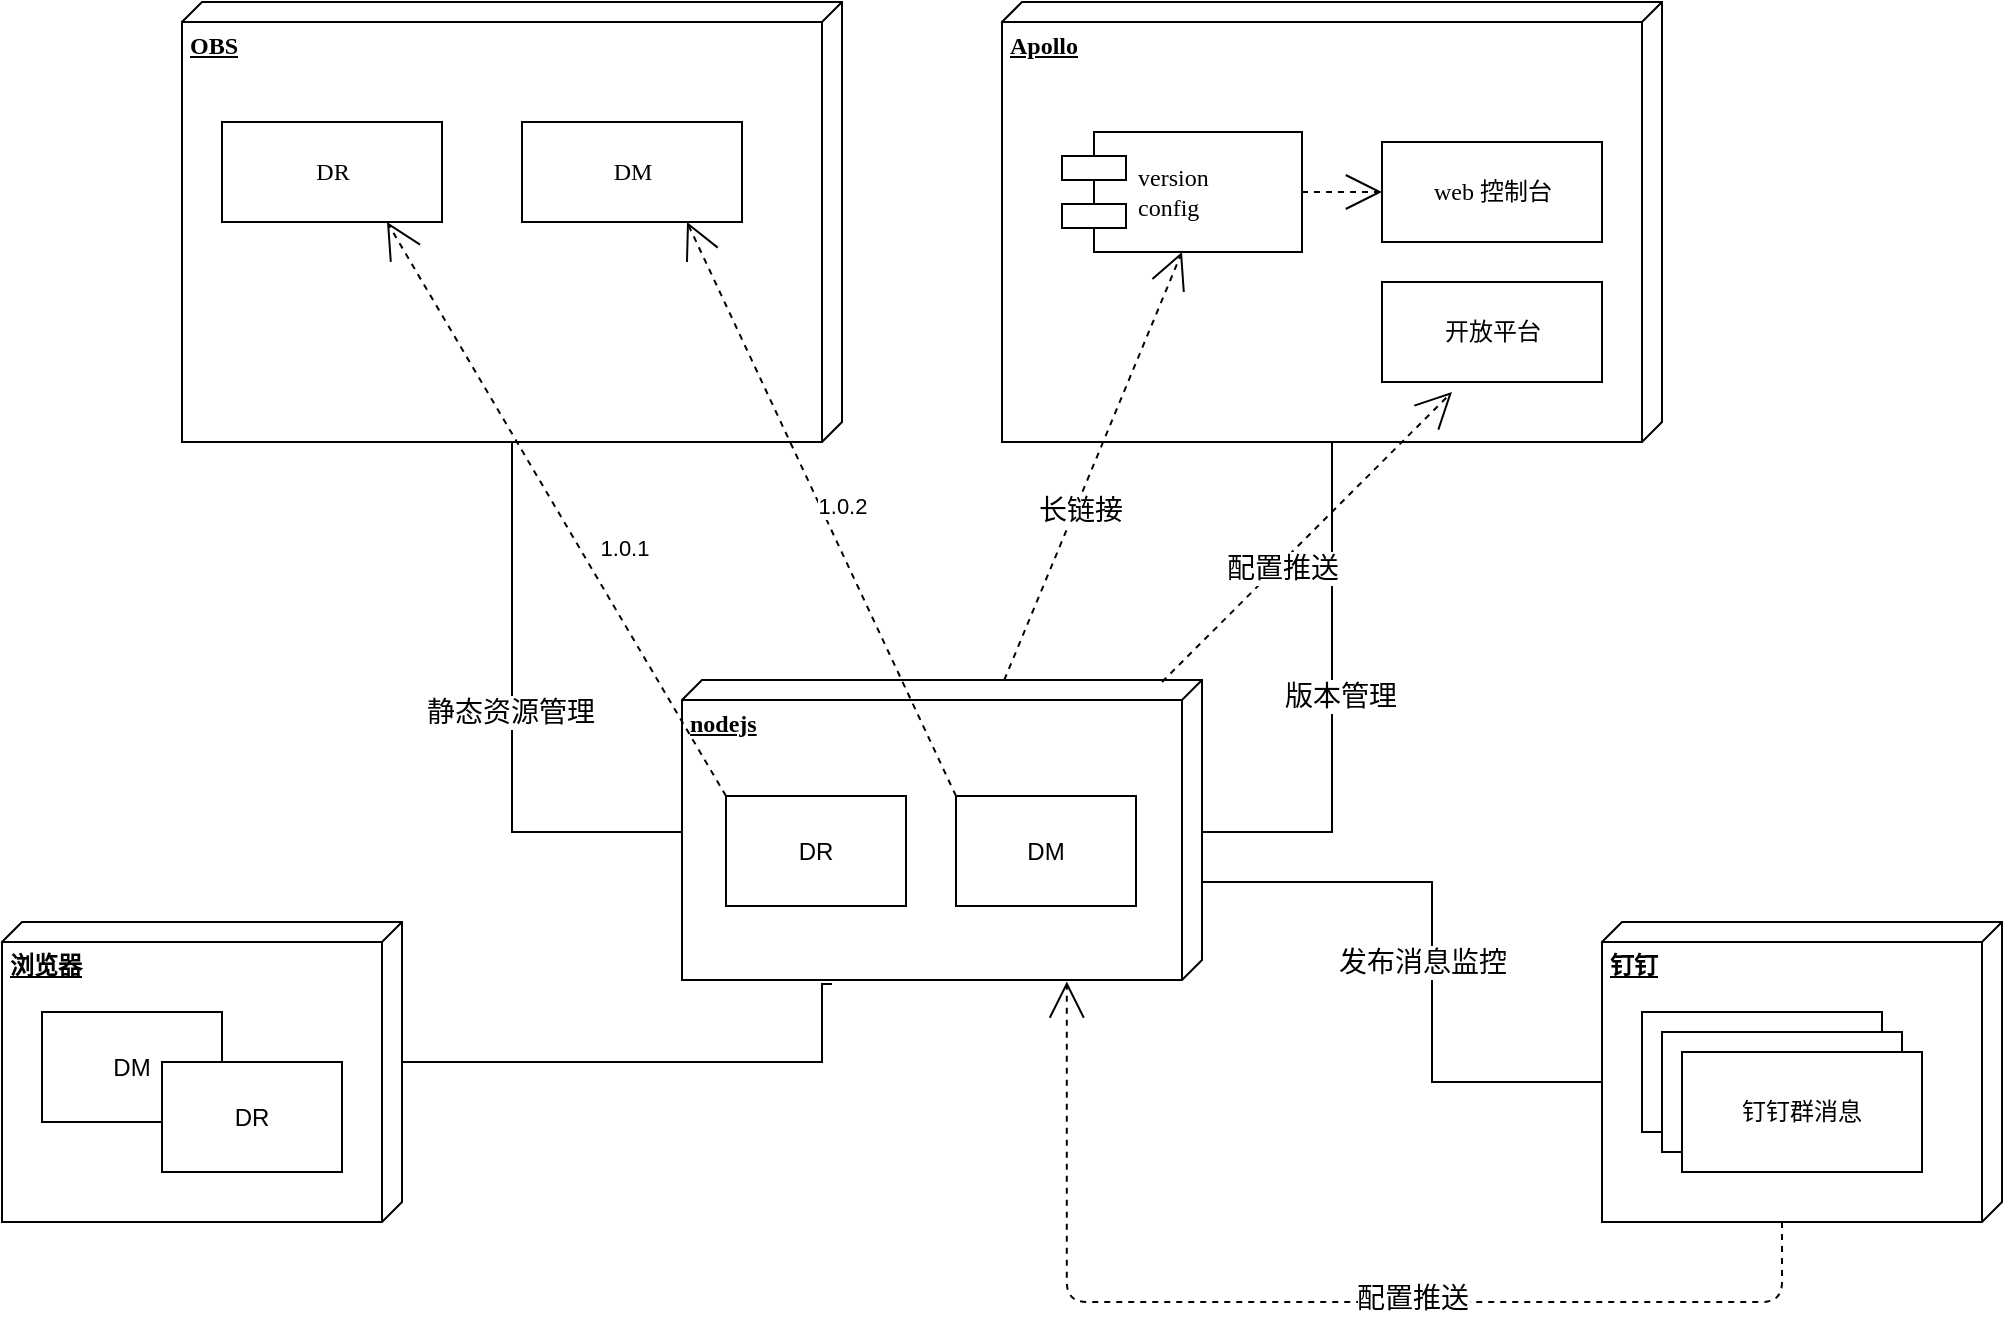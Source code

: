 <mxfile version="13.8.1" type="github">
  <diagram name="Page-1" id="5f0bae14-7c28-e335-631c-24af17079c00">
    <mxGraphModel dx="1422" dy="723" grid="1" gridSize="10" guides="1" tooltips="1" connect="1" arrows="1" fold="1" page="1" pageScale="1" pageWidth="1100" pageHeight="850" background="#ffffff" math="0" shadow="0">
      <root>
        <mxCell id="0" />
        <mxCell id="1" parent="0" />
        <mxCell id="39150e848f15840c-1" value="&lt;b&gt;OBS&lt;/b&gt;" style="verticalAlign=top;align=left;spacingTop=8;spacingLeft=2;spacingRight=12;shape=cube;size=10;direction=south;fontStyle=4;html=1;rounded=0;shadow=0;comic=0;labelBackgroundColor=none;strokeWidth=1;fontFamily=Verdana;fontSize=12" parent="1" vertex="1">
          <mxGeometry x="120" y="70" width="330" height="220" as="geometry" />
        </mxCell>
        <mxCell id="39150e848f15840c-2" value="&lt;b&gt;Apollo&lt;/b&gt;" style="verticalAlign=top;align=left;spacingTop=8;spacingLeft=2;spacingRight=12;shape=cube;size=10;direction=south;fontStyle=4;html=1;rounded=0;shadow=0;comic=0;labelBackgroundColor=none;strokeWidth=1;fontFamily=Verdana;fontSize=12" parent="1" vertex="1">
          <mxGeometry x="530" y="70" width="330" height="220" as="geometry" />
        </mxCell>
        <mxCell id="39150e848f15840c-3" value="&lt;b&gt;nodejs&lt;/b&gt;" style="verticalAlign=top;align=left;spacingTop=8;spacingLeft=2;spacingRight=12;shape=cube;size=10;direction=south;fontStyle=4;html=1;rounded=0;shadow=0;comic=0;labelBackgroundColor=none;strokeWidth=1;fontFamily=Verdana;fontSize=12" parent="1" vertex="1">
          <mxGeometry x="370" y="409" width="260" height="150" as="geometry" />
        </mxCell>
        <mxCell id="39150e848f15840c-4" value="DR" style="html=1;rounded=0;shadow=0;comic=0;labelBackgroundColor=none;strokeWidth=1;fontFamily=Verdana;fontSize=12;align=center;" parent="1" vertex="1">
          <mxGeometry x="140" y="130" width="110" height="50" as="geometry" />
        </mxCell>
        <mxCell id="39150e848f15840c-7" value="version&lt;br&gt;config" style="shape=component;align=left;spacingLeft=36;rounded=0;shadow=0;comic=0;labelBackgroundColor=none;strokeWidth=1;fontFamily=Verdana;fontSize=12;html=1;" parent="1" vertex="1">
          <mxGeometry x="560" y="135" width="120" height="60" as="geometry" />
        </mxCell>
        <mxCell id="39150e848f15840c-8" value="web 控制台" style="html=1;rounded=0;shadow=0;comic=0;labelBackgroundColor=none;strokeWidth=1;fontFamily=Verdana;fontSize=12;align=center;" parent="1" vertex="1">
          <mxGeometry x="720" y="140" width="110" height="50" as="geometry" />
        </mxCell>
        <mxCell id="39150e848f15840c-11" style="edgeStyle=none;rounded=0;html=1;dashed=1;labelBackgroundColor=none;startArrow=none;startFill=0;startSize=8;endArrow=open;endFill=0;endSize=16;fontFamily=Verdana;fontSize=12;exitX=0;exitY=0;exitDx=0;exitDy=0;entryX=0.75;entryY=1;entryDx=0;entryDy=0;" parent="1" source="w3W8GvmS1LKXHycZ7dJO-2" target="39150e848f15840c-4" edge="1">
          <mxGeometry relative="1" as="geometry">
            <mxPoint x="484.4" y="460" as="sourcePoint" />
            <mxPoint x="373.751" y="249.27" as="targetPoint" />
          </mxGeometry>
        </mxCell>
        <mxCell id="w3W8GvmS1LKXHycZ7dJO-6" value="1.0.1" style="edgeLabel;html=1;align=center;verticalAlign=middle;resizable=0;points=[];" vertex="1" connectable="0" parent="39150e848f15840c-11">
          <mxGeometry x="0.443" y="-1" relative="1" as="geometry">
            <mxPoint x="69.83" y="83.66" as="offset" />
          </mxGeometry>
        </mxCell>
        <mxCell id="39150e848f15840c-12" style="edgeStyle=none;html=1;dashed=1;labelBackgroundColor=none;startArrow=none;startFill=0;startSize=8;endArrow=open;endFill=0;endSize=16;fontFamily=Verdana;fontSize=12;rounded=1;entryX=0.5;entryY=1;entryDx=0;entryDy=0;" parent="1" source="39150e848f15840c-3" target="39150e848f15840c-7" edge="1">
          <mxGeometry relative="1" as="geometry">
            <mxPoint x="625.313" y="248.833" as="targetPoint" />
          </mxGeometry>
        </mxCell>
        <mxCell id="w3W8GvmS1LKXHycZ7dJO-1" value="&lt;font style=&quot;font-size: 14px&quot;&gt;长链接&lt;/font&gt;" style="edgeLabel;html=1;align=center;verticalAlign=middle;resizable=0;points=[];" vertex="1" connectable="0" parent="39150e848f15840c-12">
          <mxGeometry x="-0.192" y="-2" relative="1" as="geometry">
            <mxPoint as="offset" />
          </mxGeometry>
        </mxCell>
        <mxCell id="39150e848f15840c-16" style="edgeStyle=orthogonalEdgeStyle;rounded=0;html=1;dashed=1;labelBackgroundColor=none;startArrow=none;startFill=0;startSize=8;endArrow=open;endFill=0;endSize=16;fontFamily=Verdana;fontSize=12;" parent="1" source="39150e848f15840c-7" target="39150e848f15840c-8" edge="1">
          <mxGeometry relative="1" as="geometry" />
        </mxCell>
        <mxCell id="39150e848f15840c-17" style="edgeStyle=orthogonalEdgeStyle;rounded=0;html=1;labelBackgroundColor=none;startArrow=none;startFill=0;startSize=8;endArrow=none;endFill=0;endSize=16;fontFamily=Verdana;fontSize=12;" parent="1" source="39150e848f15840c-3" target="39150e848f15840c-2" edge="1">
          <mxGeometry relative="1" as="geometry">
            <Array as="points">
              <mxPoint x="695" y="485" />
            </Array>
          </mxGeometry>
        </mxCell>
        <mxCell id="w3W8GvmS1LKXHycZ7dJO-15" value="&lt;font style=&quot;font-size: 14px&quot;&gt;版本管理&lt;/font&gt;" style="edgeLabel;html=1;align=center;verticalAlign=middle;resizable=0;points=[];" vertex="1" connectable="0" parent="39150e848f15840c-17">
          <mxGeometry x="0.023" y="-4" relative="1" as="geometry">
            <mxPoint as="offset" />
          </mxGeometry>
        </mxCell>
        <mxCell id="39150e848f15840c-18" style="edgeStyle=orthogonalEdgeStyle;rounded=0;html=1;labelBackgroundColor=none;startArrow=none;startFill=0;startSize=8;endArrow=none;endFill=0;endSize=16;fontFamily=Verdana;fontSize=12;" parent="1" source="39150e848f15840c-3" target="39150e848f15840c-1" edge="1">
          <mxGeometry relative="1" as="geometry">
            <Array as="points">
              <mxPoint x="285" y="485" />
            </Array>
          </mxGeometry>
        </mxCell>
        <mxCell id="w3W8GvmS1LKXHycZ7dJO-16" value="静态资源管理" style="edgeLabel;html=1;align=center;verticalAlign=middle;resizable=0;points=[];fontSize=14;" vertex="1" connectable="0" parent="39150e848f15840c-18">
          <mxGeometry x="0.036" y="1" relative="1" as="geometry">
            <mxPoint as="offset" />
          </mxGeometry>
        </mxCell>
        <mxCell id="w3W8GvmS1LKXHycZ7dJO-2" value="DR" style="rounded=0;whiteSpace=wrap;html=1;" vertex="1" parent="1">
          <mxGeometry x="392" y="467" width="90" height="55" as="geometry" />
        </mxCell>
        <mxCell id="w3W8GvmS1LKXHycZ7dJO-3" value="DM" style="rounded=0;whiteSpace=wrap;html=1;" vertex="1" parent="1">
          <mxGeometry x="507" y="467" width="90" height="55" as="geometry" />
        </mxCell>
        <mxCell id="w3W8GvmS1LKXHycZ7dJO-4" style="edgeStyle=none;rounded=0;html=1;dashed=1;labelBackgroundColor=none;startArrow=none;startFill=0;startSize=8;endArrow=open;endFill=0;endSize=16;fontFamily=Verdana;fontSize=12;exitX=0;exitY=0;exitDx=0;exitDy=0;entryX=0.75;entryY=1;entryDx=0;entryDy=0;" edge="1" parent="1" source="w3W8GvmS1LKXHycZ7dJO-3" target="w3W8GvmS1LKXHycZ7dJO-5">
          <mxGeometry relative="1" as="geometry">
            <mxPoint x="533.75" y="455.73" as="sourcePoint" />
            <mxPoint x="383.966" y="195" as="targetPoint" />
          </mxGeometry>
        </mxCell>
        <mxCell id="w3W8GvmS1LKXHycZ7dJO-7" value="1.0.2" style="edgeLabel;html=1;align=center;verticalAlign=middle;resizable=0;points=[];" vertex="1" connectable="0" parent="w3W8GvmS1LKXHycZ7dJO-4">
          <mxGeometry x="0.621" relative="1" as="geometry">
            <mxPoint x="52.21" y="87.52" as="offset" />
          </mxGeometry>
        </mxCell>
        <mxCell id="w3W8GvmS1LKXHycZ7dJO-5" value="DM" style="html=1;rounded=0;shadow=0;comic=0;labelBackgroundColor=none;strokeWidth=1;fontFamily=Verdana;fontSize=12;align=center;" vertex="1" parent="1">
          <mxGeometry x="290" y="130" width="110" height="50" as="geometry" />
        </mxCell>
        <mxCell id="w3W8GvmS1LKXHycZ7dJO-8" value="开放平台" style="html=1;rounded=0;shadow=0;comic=0;labelBackgroundColor=none;strokeWidth=1;fontFamily=Verdana;fontSize=12;align=center;" vertex="1" parent="1">
          <mxGeometry x="720" y="210" width="110" height="50" as="geometry" />
        </mxCell>
        <mxCell id="w3W8GvmS1LKXHycZ7dJO-9" style="edgeStyle=none;html=1;dashed=1;labelBackgroundColor=none;startArrow=none;startFill=0;startSize=8;endArrow=open;endFill=0;endSize=16;fontFamily=Verdana;fontSize=12;rounded=1;entryX=0.318;entryY=1.1;entryDx=0;entryDy=0;entryPerimeter=0;" edge="1" parent="1" target="w3W8GvmS1LKXHycZ7dJO-8">
          <mxGeometry relative="1" as="geometry">
            <mxPoint x="610.004" y="410" as="sourcePoint" />
            <mxPoint x="698.97" y="195" as="targetPoint" />
          </mxGeometry>
        </mxCell>
        <mxCell id="w3W8GvmS1LKXHycZ7dJO-10" value="&lt;font style=&quot;font-size: 14px&quot;&gt;配置推送&lt;/font&gt;" style="edgeLabel;html=1;align=center;verticalAlign=middle;resizable=0;points=[];" vertex="1" connectable="0" parent="w3W8GvmS1LKXHycZ7dJO-9">
          <mxGeometry x="-0.192" y="-2" relative="1" as="geometry">
            <mxPoint as="offset" />
          </mxGeometry>
        </mxCell>
        <mxCell id="w3W8GvmS1LKXHycZ7dJO-11" value="&lt;b&gt;钉钉&lt;/b&gt;" style="verticalAlign=top;align=left;spacingTop=8;spacingLeft=2;spacingRight=12;shape=cube;size=10;direction=south;fontStyle=4;html=1;rounded=0;shadow=0;comic=0;labelBackgroundColor=none;strokeWidth=1;fontFamily=Verdana;fontSize=12" vertex="1" parent="1">
          <mxGeometry x="830" y="530" width="200" height="150" as="geometry" />
        </mxCell>
        <mxCell id="w3W8GvmS1LKXHycZ7dJO-12" style="edgeStyle=orthogonalEdgeStyle;rounded=0;html=1;labelBackgroundColor=none;startArrow=none;startFill=0;startSize=8;endArrow=none;endFill=0;endSize=16;fontFamily=Verdana;fontSize=12;entryX=0;entryY=0;entryDx=80;entryDy=200;entryPerimeter=0;" edge="1" parent="1" target="w3W8GvmS1LKXHycZ7dJO-11">
          <mxGeometry relative="1" as="geometry">
            <Array as="points">
              <mxPoint x="745" y="510" />
              <mxPoint x="745" y="610" />
            </Array>
            <mxPoint x="630" y="510" as="sourcePoint" />
            <mxPoint x="745" y="507.5" as="targetPoint" />
          </mxGeometry>
        </mxCell>
        <mxCell id="w3W8GvmS1LKXHycZ7dJO-14" value="发布消息监控" style="edgeLabel;html=1;align=center;verticalAlign=middle;resizable=0;points=[];fontSize=14;" vertex="1" connectable="0" parent="w3W8GvmS1LKXHycZ7dJO-12">
          <mxGeometry x="-0.373" y="-3" relative="1" as="geometry">
            <mxPoint x="16" y="37" as="offset" />
          </mxGeometry>
        </mxCell>
        <mxCell id="w3W8GvmS1LKXHycZ7dJO-13" value="钉钉群消息" style="rounded=0;whiteSpace=wrap;html=1;" vertex="1" parent="1">
          <mxGeometry x="850" y="575" width="120" height="60" as="geometry" />
        </mxCell>
        <mxCell id="w3W8GvmS1LKXHycZ7dJO-17" style="edgeStyle=orthogonalEdgeStyle;html=1;dashed=1;labelBackgroundColor=none;startArrow=none;startFill=0;startSize=8;endArrow=open;endFill=0;endSize=16;fontFamily=Verdana;fontSize=12;rounded=1;entryX=1.005;entryY=0.26;entryDx=0;entryDy=0;entryPerimeter=0;" edge="1" parent="1" source="w3W8GvmS1LKXHycZ7dJO-11" target="39150e848f15840c-3">
          <mxGeometry relative="1" as="geometry">
            <mxPoint x="920" y="660" as="sourcePoint" />
            <mxPoint x="630" y="580" as="targetPoint" />
            <Array as="points">
              <mxPoint x="920" y="720" />
              <mxPoint x="562" y="720" />
            </Array>
          </mxGeometry>
        </mxCell>
        <mxCell id="w3W8GvmS1LKXHycZ7dJO-18" value="&lt;font style=&quot;font-size: 14px&quot;&gt;配置推送&lt;/font&gt;" style="edgeLabel;html=1;align=center;verticalAlign=middle;resizable=0;points=[];fontSize=14;" vertex="1" connectable="0" parent="w3W8GvmS1LKXHycZ7dJO-17">
          <mxGeometry x="-0.192" y="-2" relative="1" as="geometry">
            <mxPoint as="offset" />
          </mxGeometry>
        </mxCell>
        <mxCell id="w3W8GvmS1LKXHycZ7dJO-20" value="钉钉群消息" style="rounded=0;whiteSpace=wrap;html=1;" vertex="1" parent="1">
          <mxGeometry x="860" y="585" width="120" height="60" as="geometry" />
        </mxCell>
        <mxCell id="w3W8GvmS1LKXHycZ7dJO-21" value="钉钉群消息" style="rounded=0;whiteSpace=wrap;html=1;" vertex="1" parent="1">
          <mxGeometry x="870" y="595" width="120" height="60" as="geometry" />
        </mxCell>
        <mxCell id="w3W8GvmS1LKXHycZ7dJO-22" value="&lt;b&gt;浏览器&lt;br&gt;&lt;br&gt;&lt;/b&gt;" style="verticalAlign=top;align=left;spacingTop=8;spacingLeft=2;spacingRight=12;shape=cube;size=10;direction=south;fontStyle=4;html=1;rounded=0;shadow=0;comic=0;labelBackgroundColor=none;strokeWidth=1;fontFamily=Verdana;fontSize=12" vertex="1" parent="1">
          <mxGeometry x="30" y="530" width="200" height="150" as="geometry" />
        </mxCell>
        <mxCell id="w3W8GvmS1LKXHycZ7dJO-23" style="edgeStyle=orthogonalEdgeStyle;rounded=0;html=1;labelBackgroundColor=none;startArrow=none;startFill=0;startSize=8;endArrow=none;endFill=0;endSize=16;fontFamily=Verdana;fontSize=12;exitX=0;exitY=0;exitDx=70;exitDy=0;exitPerimeter=0;" edge="1" parent="1" source="w3W8GvmS1LKXHycZ7dJO-22">
          <mxGeometry relative="1" as="geometry">
            <Array as="points">
              <mxPoint x="440" y="600" />
              <mxPoint x="440" y="561" />
            </Array>
            <mxPoint x="260" y="600" as="sourcePoint" />
            <mxPoint x="445" y="561" as="targetPoint" />
          </mxGeometry>
        </mxCell>
        <mxCell id="w3W8GvmS1LKXHycZ7dJO-25" value="DM" style="rounded=0;whiteSpace=wrap;html=1;" vertex="1" parent="1">
          <mxGeometry x="50" y="575" width="90" height="55" as="geometry" />
        </mxCell>
        <mxCell id="w3W8GvmS1LKXHycZ7dJO-26" value="DR" style="rounded=0;whiteSpace=wrap;html=1;" vertex="1" parent="1">
          <mxGeometry x="110" y="600" width="90" height="55" as="geometry" />
        </mxCell>
      </root>
    </mxGraphModel>
  </diagram>
</mxfile>
